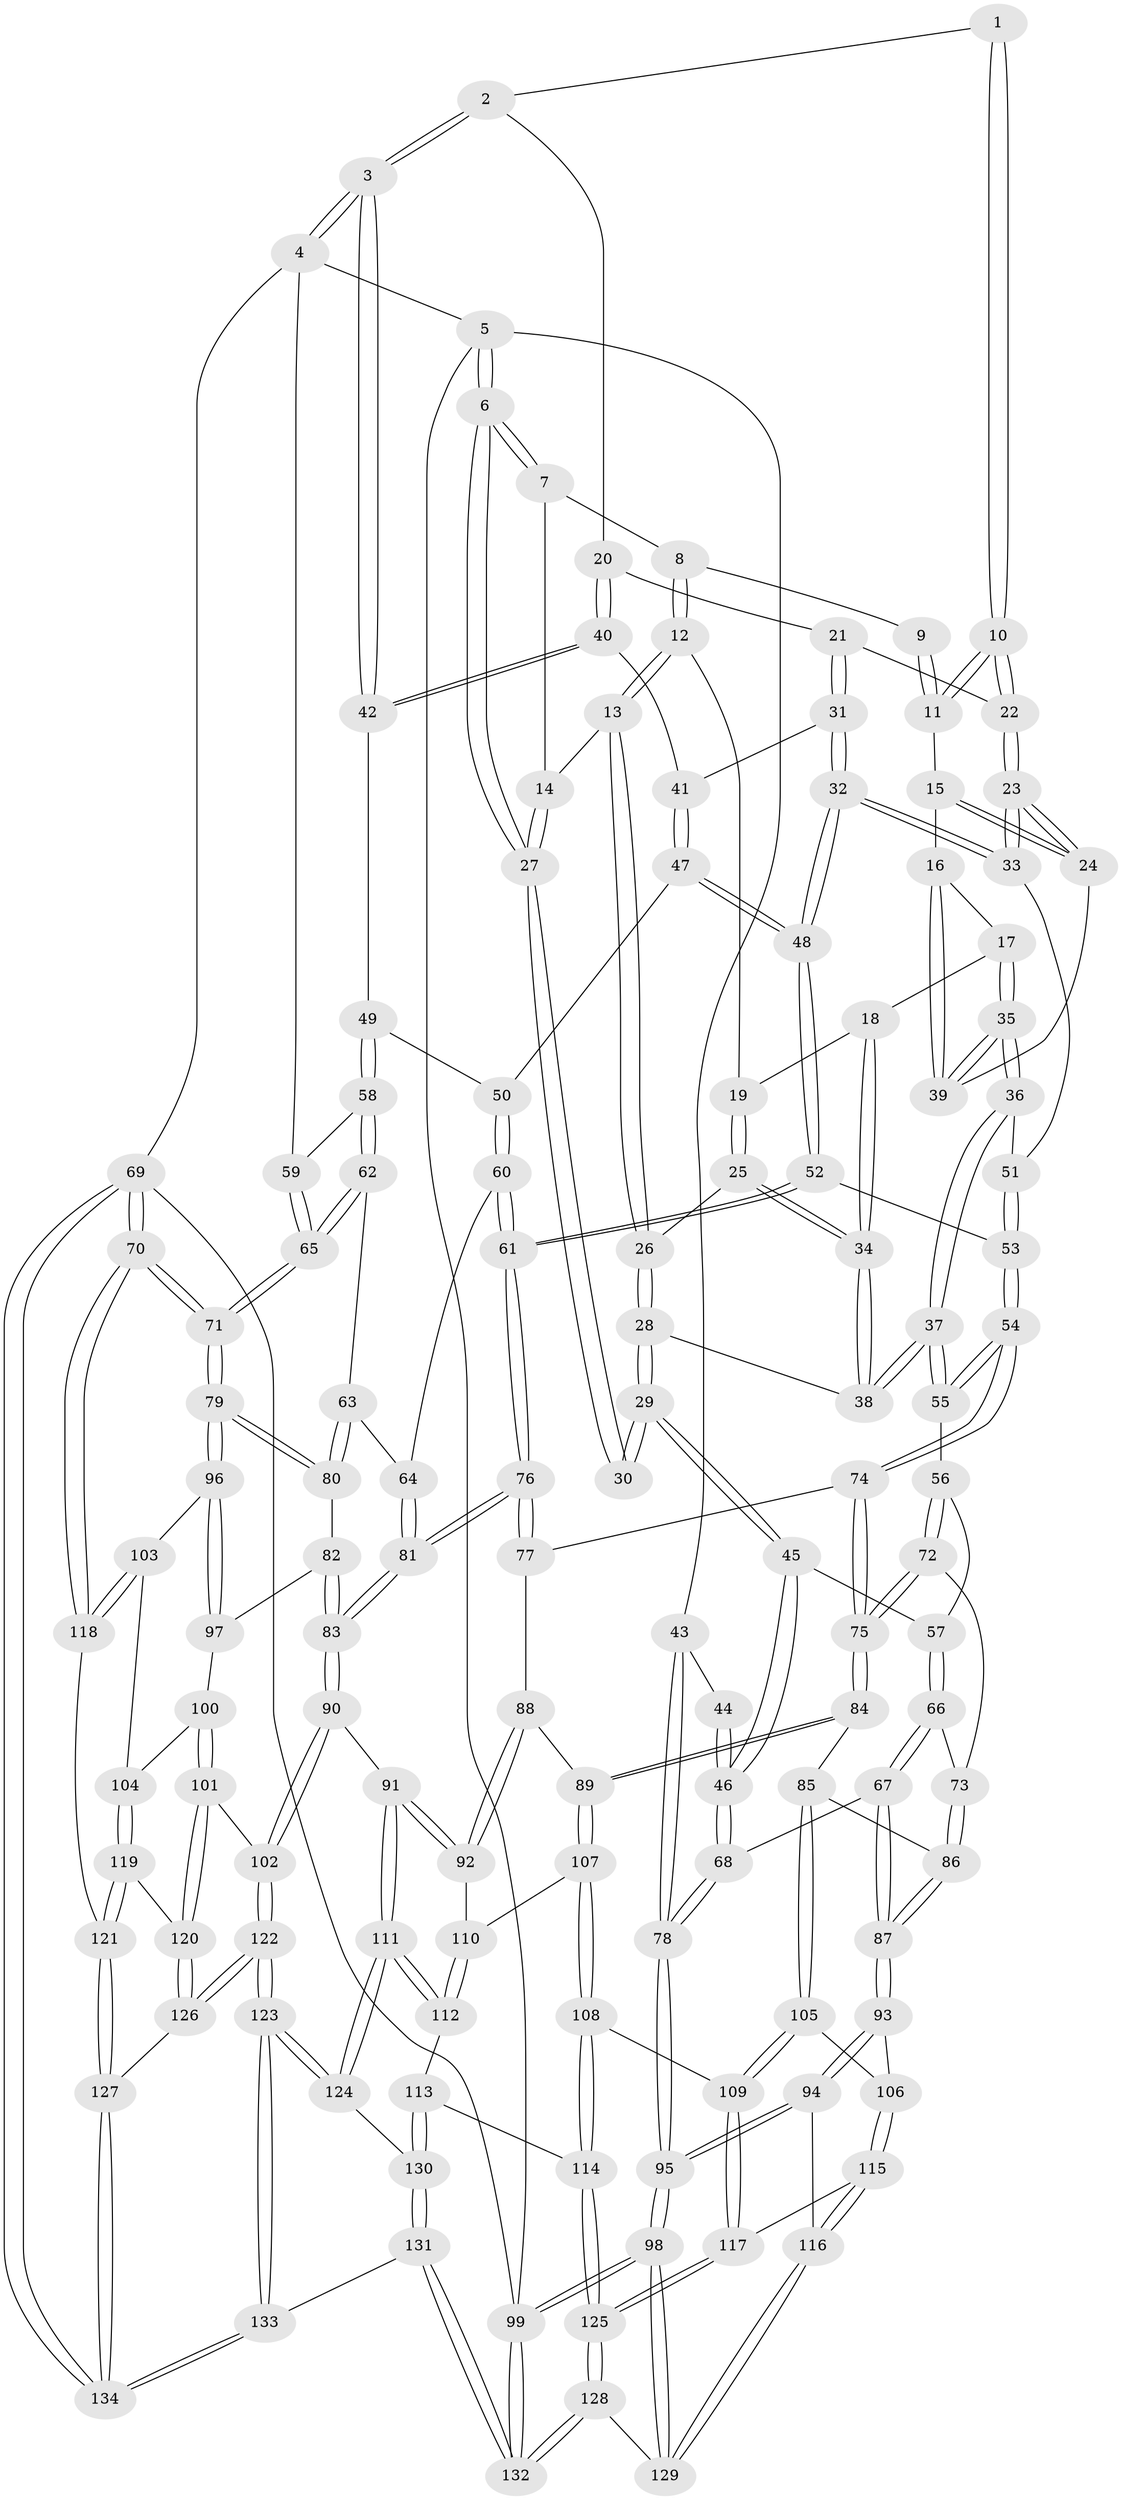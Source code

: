 // Generated by graph-tools (version 1.1) at 2025/27/03/15/25 16:27:57]
// undirected, 134 vertices, 332 edges
graph export_dot {
graph [start="1"]
  node [color=gray90,style=filled];
  1 [pos="+0.6896489722489837+0"];
  2 [pos="+0.8916303149977727+0"];
  3 [pos="+1+0"];
  4 [pos="+1+0"];
  5 [pos="+0+0"];
  6 [pos="+0+0"];
  7 [pos="+0.019911532892452996+0"];
  8 [pos="+0.34148996763378264+0"];
  9 [pos="+0.3955978929160423+0"];
  10 [pos="+0.6050517950966298+0.11808769245150004"];
  11 [pos="+0.5071738979853474+0.06852070661327918"];
  12 [pos="+0.31522725816629604+0.0585487879909095"];
  13 [pos="+0.16922455492054891+0.14581000054306092"];
  14 [pos="+0.14128760796494505+0.13784362977952294"];
  15 [pos="+0.502391791149048+0.07900595461968443"];
  16 [pos="+0.39833541376742504+0.16868869046758386"];
  17 [pos="+0.34739102070496974+0.14127051948739416"];
  18 [pos="+0.34676123588060925+0.1407395442599453"];
  19 [pos="+0.32471926877025553+0.09549679591836684"];
  20 [pos="+0.6962753874427965+0.14261821614069975"];
  21 [pos="+0.648085235629617+0.13806565780332647"];
  22 [pos="+0.6100676122492399+0.12486267814391634"];
  23 [pos="+0.5082928142973239+0.2553164474629938"];
  24 [pos="+0.48718424442219527+0.23875185748165814"];
  25 [pos="+0.22706595304591592+0.19902812345185175"];
  26 [pos="+0.20203853655432008+0.19503646611419298"];
  27 [pos="+0.08136380380166974+0.18630628311224348"];
  28 [pos="+0.15853431300190593+0.29916430806016964"];
  29 [pos="+0.14061443139287455+0.3061791078738141"];
  30 [pos="+0.08006343791867312+0.18877740393525425"];
  31 [pos="+0.6105708683313287+0.2609206692889925"];
  32 [pos="+0.5434739405122394+0.2869536317900956"];
  33 [pos="+0.5128820537972067+0.2654116467272009"];
  34 [pos="+0.27610527291268616+0.23884713387964449"];
  35 [pos="+0.3461081641758991+0.2931215958008586"];
  36 [pos="+0.3316117502123008+0.3106744000834069"];
  37 [pos="+0.3084159133558889+0.32941313825817803"];
  38 [pos="+0.2842435078441804+0.30910713718521693"];
  39 [pos="+0.4468282596659937+0.22504368003041472"];
  40 [pos="+0.7434908437732953+0.202142608545825"];
  41 [pos="+0.6812952345024172+0.26416556094227917"];
  42 [pos="+0.7890590806093908+0.2173280584732299"];
  43 [pos="+0+0.14212502526819204"];
  44 [pos="+0.05980839119377606+0.19518122734439147"];
  45 [pos="+0.10278089268678142+0.36357482593303825"];
  46 [pos="+0+0.4112070342558323"];
  47 [pos="+0.6810576745157413+0.2956574274139577"];
  48 [pos="+0.5912701049739489+0.389663549275576"];
  49 [pos="+0.8332094481894917+0.29946560326814975"];
  50 [pos="+0.7277687517937121+0.35623846290190364"];
  51 [pos="+0.46662721995310275+0.31808191179718964"];
  52 [pos="+0.5940540474340904+0.40531177959377757"];
  53 [pos="+0.42380717282506164+0.40929946432606623"];
  54 [pos="+0.38906790045256084+0.435035144603503"];
  55 [pos="+0.3141347601509554+0.3616922799800323"];
  56 [pos="+0.215113310330188+0.43903511479889146"];
  57 [pos="+0.17158185339128934+0.42279355409487523"];
  58 [pos="+0.8393782006476219+0.3037681167960725"];
  59 [pos="+1+0"];
  60 [pos="+0.7273232136564931+0.35701574986275564"];
  61 [pos="+0.6141662438124719+0.43927408093194986"];
  62 [pos="+0.8859530801585546+0.3818096985297695"];
  63 [pos="+0.8709938467901501+0.4172520699885222"];
  64 [pos="+0.783867008105255+0.4650969747511267"];
  65 [pos="+1+0.36025162689650103"];
  66 [pos="+0.12491315803502623+0.5243530080841663"];
  67 [pos="+0.09332411492746666+0.5535404997254773"];
  68 [pos="+0+0.43762787191505337"];
  69 [pos="+1+1"];
  70 [pos="+1+0.8850248401540712"];
  71 [pos="+1+0.580551121000546"];
  72 [pos="+0.22388459935709112+0.4688723468602879"];
  73 [pos="+0.21038959618960285+0.5023891583471655"];
  74 [pos="+0.3909177652595463+0.46507665951709615"];
  75 [pos="+0.370296658899182+0.5482889030263103"];
  76 [pos="+0.6184568053195489+0.46881530025810186"];
  77 [pos="+0.5786327732417792+0.48690942610771004"];
  78 [pos="+0+0.44574668126540967"];
  79 [pos="+1+0.5879122885281773"];
  80 [pos="+0.9047005366837302+0.5064070341990672"];
  81 [pos="+0.6981813480396503+0.5529957406666247"];
  82 [pos="+0.8559655238757975+0.5935891239994874"];
  83 [pos="+0.7066187920046597+0.5925963264166441"];
  84 [pos="+0.37340751179431075+0.588633134579475"];
  85 [pos="+0.3430186749996145+0.597943067056967"];
  86 [pos="+0.21647540114140024+0.5876158415114083"];
  87 [pos="+0.13920418106504268+0.6272379350625514"];
  88 [pos="+0.5279778602172358+0.5360365280450438"];
  89 [pos="+0.39388351174410113+0.6071308073315258"];
  90 [pos="+0.6817289662139399+0.669055128436735"];
  91 [pos="+0.6638398943975844+0.6778870293177472"];
  92 [pos="+0.5662113758765722+0.665315148161664"];
  93 [pos="+0.13269241008799953+0.6645889021286437"];
  94 [pos="+0.034925268927503+0.7726157298158901"];
  95 [pos="+0+0.8748578221409252"];
  96 [pos="+0.9861550461708933+0.6514483941810725"];
  97 [pos="+0.8793490405191665+0.6145450047577128"];
  98 [pos="+0+1"];
  99 [pos="+0+1"];
  100 [pos="+0.8651095574953139+0.6727826906316265"];
  101 [pos="+0.748681536663501+0.7316780862163822"];
  102 [pos="+0.7171845603768155+0.7058024061797026"];
  103 [pos="+0.9358994108991388+0.7292005872111174"];
  104 [pos="+0.8880871520036276+0.7391721052601624"];
  105 [pos="+0.24428449644541303+0.7134587671511535"];
  106 [pos="+0.23538934291205574+0.7148110463172098"];
  107 [pos="+0.40572065974635746+0.6283609051745812"];
  108 [pos="+0.39916243694877473+0.730624659485166"];
  109 [pos="+0.2971310281774904+0.7541197896304512"];
  110 [pos="+0.5602686190558662+0.6654837413367419"];
  111 [pos="+0.5978464780580096+0.7994030795521728"];
  112 [pos="+0.47887296489227327+0.7875191373252982"];
  113 [pos="+0.45739906010337494+0.7928014961926302"];
  114 [pos="+0.4177822635861136+0.7775981349282293"];
  115 [pos="+0.21702798741247076+0.784566238744883"];
  116 [pos="+0.15429546111624798+0.8283029817695092"];
  117 [pos="+0.2816338887754444+0.813098760550007"];
  118 [pos="+0.9706287585980521+0.8056366748144829"];
  119 [pos="+0.8871421557776801+0.7397865155670285"];
  120 [pos="+0.7668706085561251+0.7512736861561417"];
  121 [pos="+0.8854239105467392+0.8766831245689032"];
  122 [pos="+0.6676092698052001+0.9407244239505631"];
  123 [pos="+0.6380793539560431+0.9641094598203035"];
  124 [pos="+0.6034773728082019+0.8703097425458456"];
  125 [pos="+0.31905818320172497+0.9191978724925507"];
  126 [pos="+0.7970929964877392+0.8624951095849612"];
  127 [pos="+0.8717999504098534+0.8973051895696923"];
  128 [pos="+0.3037892630185022+0.982538379403122"];
  129 [pos="+0.214745048748818+0.9151013163267028"];
  130 [pos="+0.4819383704832952+0.8563757316770001"];
  131 [pos="+0.4344433138144999+1"];
  132 [pos="+0.3517404384860475+1"];
  133 [pos="+0.5860111130582387+1"];
  134 [pos="+1+1"];
  1 -- 2;
  1 -- 10;
  1 -- 10;
  2 -- 3;
  2 -- 3;
  2 -- 20;
  3 -- 4;
  3 -- 4;
  3 -- 42;
  3 -- 42;
  4 -- 5;
  4 -- 59;
  4 -- 69;
  5 -- 6;
  5 -- 6;
  5 -- 43;
  5 -- 99;
  6 -- 7;
  6 -- 7;
  6 -- 27;
  6 -- 27;
  7 -- 8;
  7 -- 14;
  8 -- 9;
  8 -- 12;
  8 -- 12;
  9 -- 11;
  9 -- 11;
  10 -- 11;
  10 -- 11;
  10 -- 22;
  10 -- 22;
  11 -- 15;
  12 -- 13;
  12 -- 13;
  12 -- 19;
  13 -- 14;
  13 -- 26;
  13 -- 26;
  14 -- 27;
  14 -- 27;
  15 -- 16;
  15 -- 24;
  15 -- 24;
  16 -- 17;
  16 -- 39;
  16 -- 39;
  17 -- 18;
  17 -- 35;
  17 -- 35;
  18 -- 19;
  18 -- 34;
  18 -- 34;
  19 -- 25;
  19 -- 25;
  20 -- 21;
  20 -- 40;
  20 -- 40;
  21 -- 22;
  21 -- 31;
  21 -- 31;
  22 -- 23;
  22 -- 23;
  23 -- 24;
  23 -- 24;
  23 -- 33;
  23 -- 33;
  24 -- 39;
  25 -- 26;
  25 -- 34;
  25 -- 34;
  26 -- 28;
  26 -- 28;
  27 -- 30;
  27 -- 30;
  28 -- 29;
  28 -- 29;
  28 -- 38;
  29 -- 30;
  29 -- 30;
  29 -- 45;
  29 -- 45;
  31 -- 32;
  31 -- 32;
  31 -- 41;
  32 -- 33;
  32 -- 33;
  32 -- 48;
  32 -- 48;
  33 -- 51;
  34 -- 38;
  34 -- 38;
  35 -- 36;
  35 -- 36;
  35 -- 39;
  35 -- 39;
  36 -- 37;
  36 -- 37;
  36 -- 51;
  37 -- 38;
  37 -- 38;
  37 -- 55;
  37 -- 55;
  40 -- 41;
  40 -- 42;
  40 -- 42;
  41 -- 47;
  41 -- 47;
  42 -- 49;
  43 -- 44;
  43 -- 78;
  43 -- 78;
  44 -- 46;
  44 -- 46;
  45 -- 46;
  45 -- 46;
  45 -- 57;
  46 -- 68;
  46 -- 68;
  47 -- 48;
  47 -- 48;
  47 -- 50;
  48 -- 52;
  48 -- 52;
  49 -- 50;
  49 -- 58;
  49 -- 58;
  50 -- 60;
  50 -- 60;
  51 -- 53;
  51 -- 53;
  52 -- 53;
  52 -- 61;
  52 -- 61;
  53 -- 54;
  53 -- 54;
  54 -- 55;
  54 -- 55;
  54 -- 74;
  54 -- 74;
  55 -- 56;
  56 -- 57;
  56 -- 72;
  56 -- 72;
  57 -- 66;
  57 -- 66;
  58 -- 59;
  58 -- 62;
  58 -- 62;
  59 -- 65;
  59 -- 65;
  60 -- 61;
  60 -- 61;
  60 -- 64;
  61 -- 76;
  61 -- 76;
  62 -- 63;
  62 -- 65;
  62 -- 65;
  63 -- 64;
  63 -- 80;
  63 -- 80;
  64 -- 81;
  64 -- 81;
  65 -- 71;
  65 -- 71;
  66 -- 67;
  66 -- 67;
  66 -- 73;
  67 -- 68;
  67 -- 87;
  67 -- 87;
  68 -- 78;
  68 -- 78;
  69 -- 70;
  69 -- 70;
  69 -- 134;
  69 -- 134;
  69 -- 99;
  70 -- 71;
  70 -- 71;
  70 -- 118;
  70 -- 118;
  71 -- 79;
  71 -- 79;
  72 -- 73;
  72 -- 75;
  72 -- 75;
  73 -- 86;
  73 -- 86;
  74 -- 75;
  74 -- 75;
  74 -- 77;
  75 -- 84;
  75 -- 84;
  76 -- 77;
  76 -- 77;
  76 -- 81;
  76 -- 81;
  77 -- 88;
  78 -- 95;
  78 -- 95;
  79 -- 80;
  79 -- 80;
  79 -- 96;
  79 -- 96;
  80 -- 82;
  81 -- 83;
  81 -- 83;
  82 -- 83;
  82 -- 83;
  82 -- 97;
  83 -- 90;
  83 -- 90;
  84 -- 85;
  84 -- 89;
  84 -- 89;
  85 -- 86;
  85 -- 105;
  85 -- 105;
  86 -- 87;
  86 -- 87;
  87 -- 93;
  87 -- 93;
  88 -- 89;
  88 -- 92;
  88 -- 92;
  89 -- 107;
  89 -- 107;
  90 -- 91;
  90 -- 102;
  90 -- 102;
  91 -- 92;
  91 -- 92;
  91 -- 111;
  91 -- 111;
  92 -- 110;
  93 -- 94;
  93 -- 94;
  93 -- 106;
  94 -- 95;
  94 -- 95;
  94 -- 116;
  95 -- 98;
  95 -- 98;
  96 -- 97;
  96 -- 97;
  96 -- 103;
  97 -- 100;
  98 -- 99;
  98 -- 99;
  98 -- 129;
  98 -- 129;
  99 -- 132;
  99 -- 132;
  100 -- 101;
  100 -- 101;
  100 -- 104;
  101 -- 102;
  101 -- 120;
  101 -- 120;
  102 -- 122;
  102 -- 122;
  103 -- 104;
  103 -- 118;
  103 -- 118;
  104 -- 119;
  104 -- 119;
  105 -- 106;
  105 -- 109;
  105 -- 109;
  106 -- 115;
  106 -- 115;
  107 -- 108;
  107 -- 108;
  107 -- 110;
  108 -- 109;
  108 -- 114;
  108 -- 114;
  109 -- 117;
  109 -- 117;
  110 -- 112;
  110 -- 112;
  111 -- 112;
  111 -- 112;
  111 -- 124;
  111 -- 124;
  112 -- 113;
  113 -- 114;
  113 -- 130;
  113 -- 130;
  114 -- 125;
  114 -- 125;
  115 -- 116;
  115 -- 116;
  115 -- 117;
  116 -- 129;
  116 -- 129;
  117 -- 125;
  117 -- 125;
  118 -- 121;
  119 -- 120;
  119 -- 121;
  119 -- 121;
  120 -- 126;
  120 -- 126;
  121 -- 127;
  121 -- 127;
  122 -- 123;
  122 -- 123;
  122 -- 126;
  122 -- 126;
  123 -- 124;
  123 -- 124;
  123 -- 133;
  123 -- 133;
  124 -- 130;
  125 -- 128;
  125 -- 128;
  126 -- 127;
  127 -- 134;
  127 -- 134;
  128 -- 129;
  128 -- 132;
  128 -- 132;
  130 -- 131;
  130 -- 131;
  131 -- 132;
  131 -- 132;
  131 -- 133;
  133 -- 134;
  133 -- 134;
}

